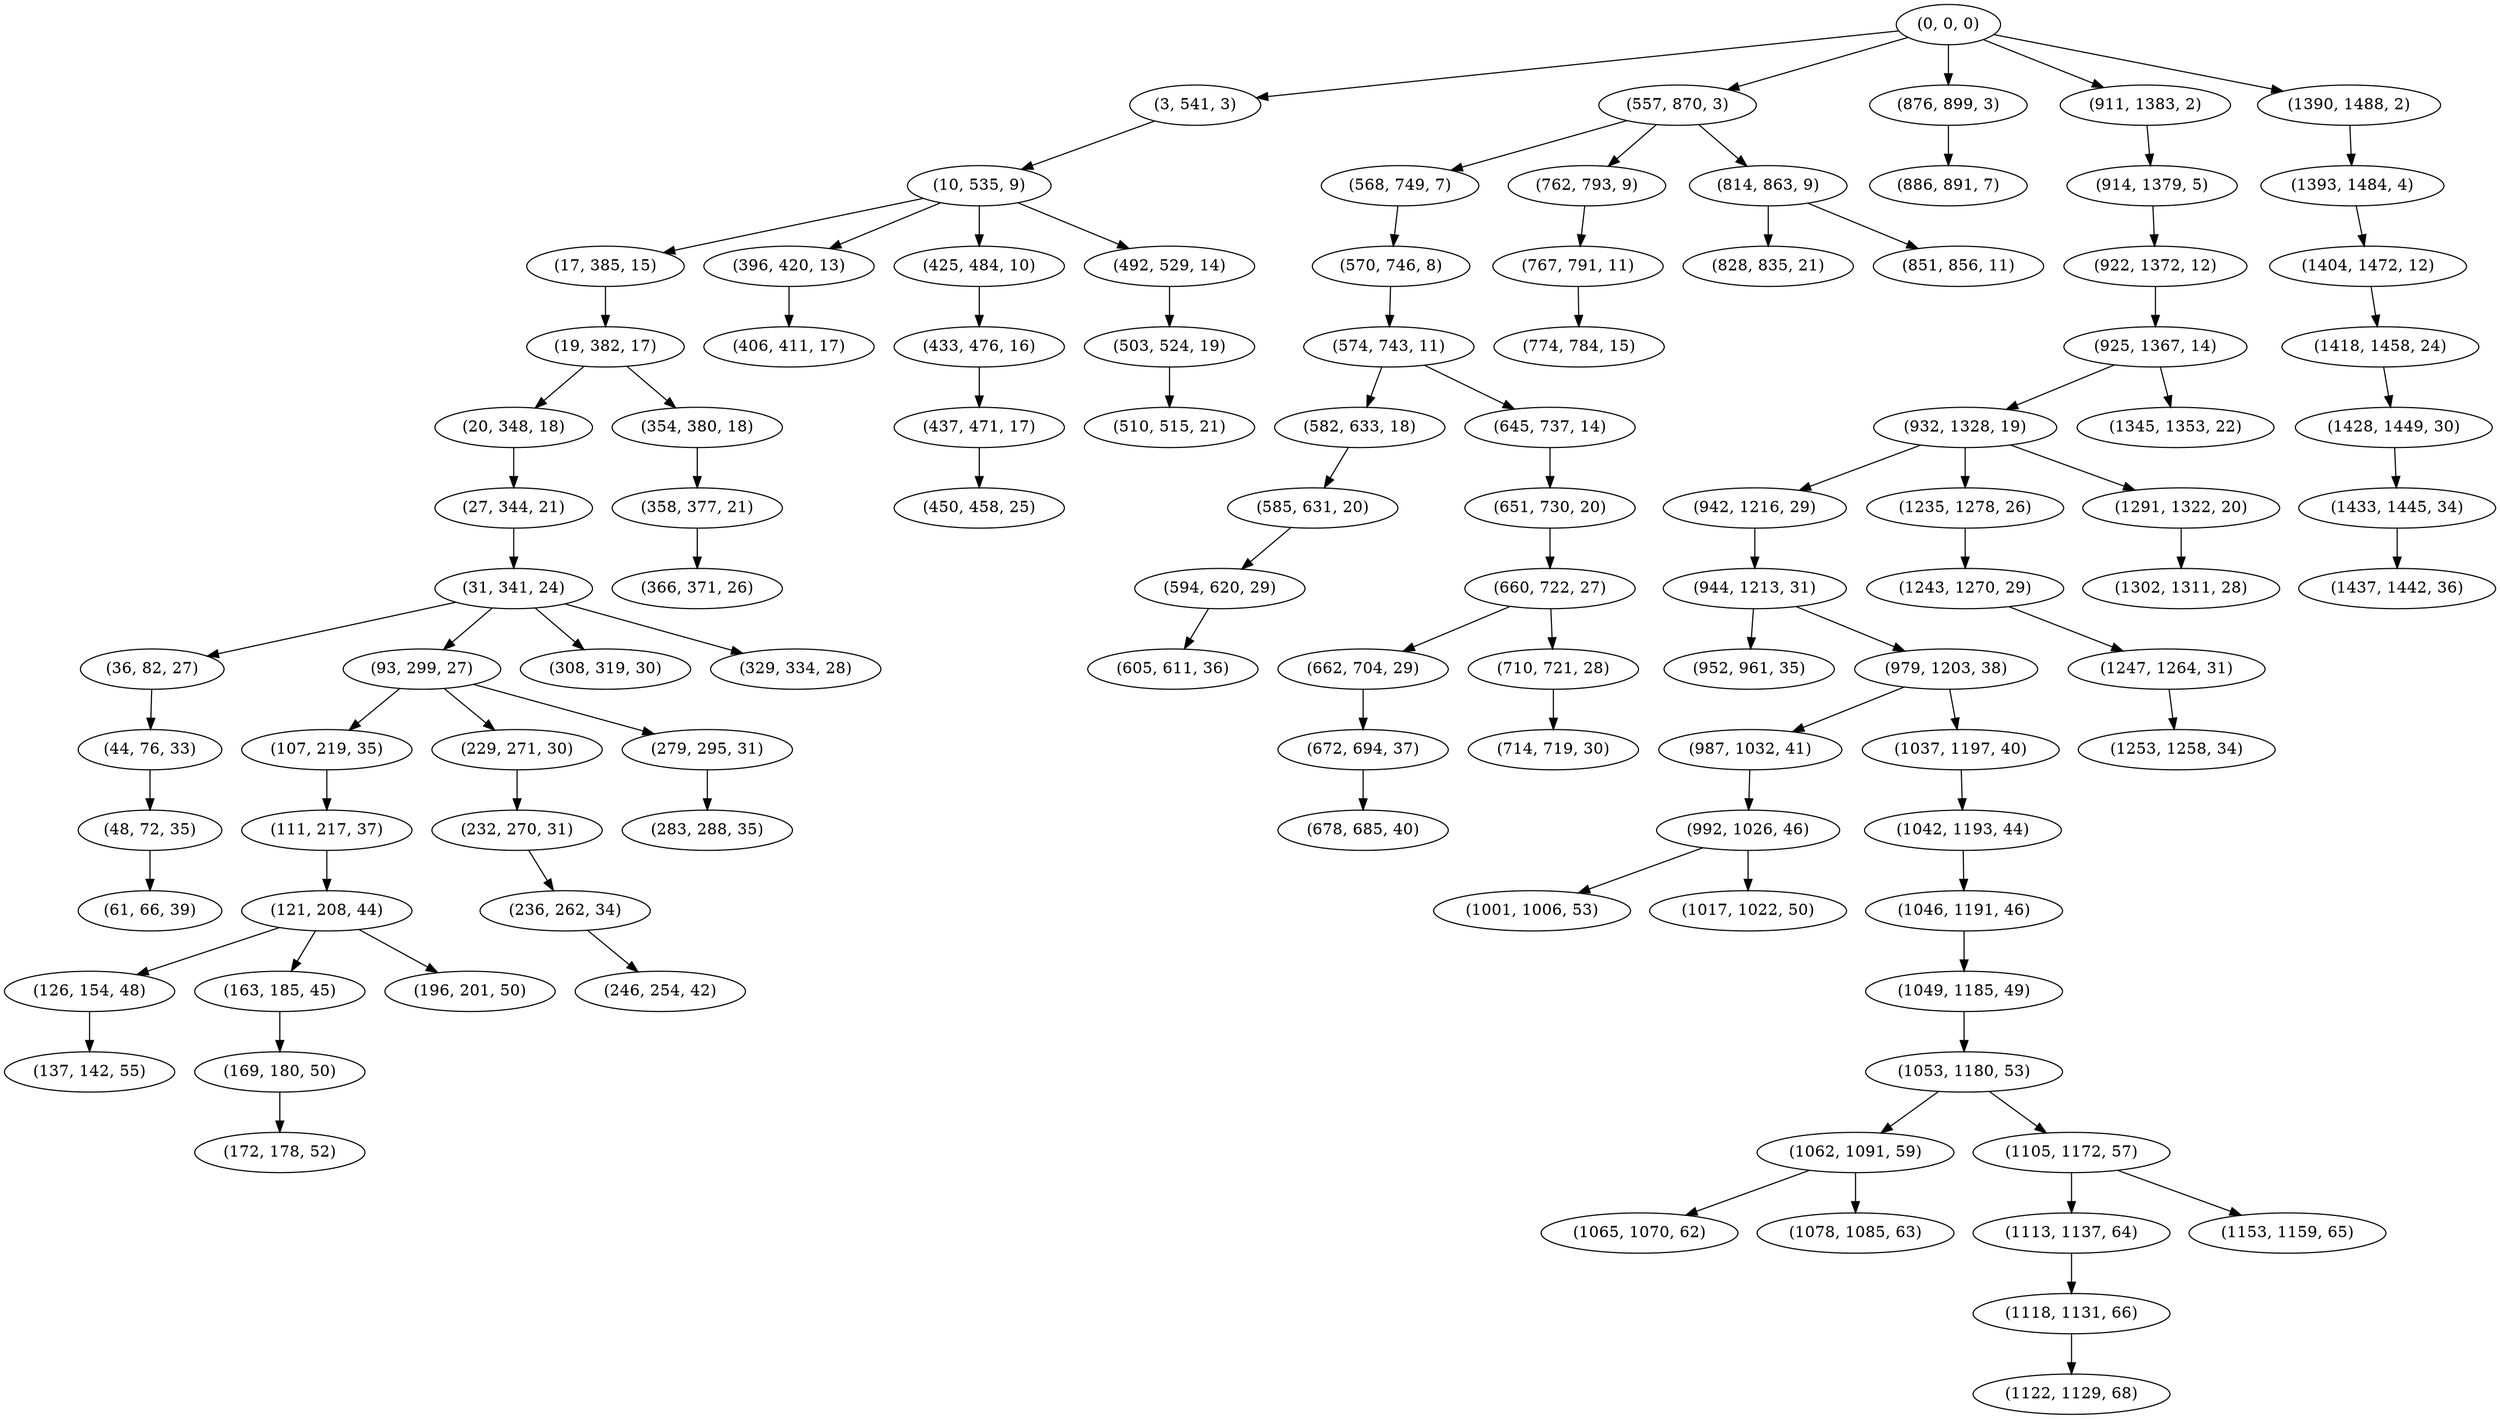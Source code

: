 digraph tree {
    "(0, 0, 0)";
    "(3, 541, 3)";
    "(10, 535, 9)";
    "(17, 385, 15)";
    "(19, 382, 17)";
    "(20, 348, 18)";
    "(27, 344, 21)";
    "(31, 341, 24)";
    "(36, 82, 27)";
    "(44, 76, 33)";
    "(48, 72, 35)";
    "(61, 66, 39)";
    "(93, 299, 27)";
    "(107, 219, 35)";
    "(111, 217, 37)";
    "(121, 208, 44)";
    "(126, 154, 48)";
    "(137, 142, 55)";
    "(163, 185, 45)";
    "(169, 180, 50)";
    "(172, 178, 52)";
    "(196, 201, 50)";
    "(229, 271, 30)";
    "(232, 270, 31)";
    "(236, 262, 34)";
    "(246, 254, 42)";
    "(279, 295, 31)";
    "(283, 288, 35)";
    "(308, 319, 30)";
    "(329, 334, 28)";
    "(354, 380, 18)";
    "(358, 377, 21)";
    "(366, 371, 26)";
    "(396, 420, 13)";
    "(406, 411, 17)";
    "(425, 484, 10)";
    "(433, 476, 16)";
    "(437, 471, 17)";
    "(450, 458, 25)";
    "(492, 529, 14)";
    "(503, 524, 19)";
    "(510, 515, 21)";
    "(557, 870, 3)";
    "(568, 749, 7)";
    "(570, 746, 8)";
    "(574, 743, 11)";
    "(582, 633, 18)";
    "(585, 631, 20)";
    "(594, 620, 29)";
    "(605, 611, 36)";
    "(645, 737, 14)";
    "(651, 730, 20)";
    "(660, 722, 27)";
    "(662, 704, 29)";
    "(672, 694, 37)";
    "(678, 685, 40)";
    "(710, 721, 28)";
    "(714, 719, 30)";
    "(762, 793, 9)";
    "(767, 791, 11)";
    "(774, 784, 15)";
    "(814, 863, 9)";
    "(828, 835, 21)";
    "(851, 856, 11)";
    "(876, 899, 3)";
    "(886, 891, 7)";
    "(911, 1383, 2)";
    "(914, 1379, 5)";
    "(922, 1372, 12)";
    "(925, 1367, 14)";
    "(932, 1328, 19)";
    "(942, 1216, 29)";
    "(944, 1213, 31)";
    "(952, 961, 35)";
    "(979, 1203, 38)";
    "(987, 1032, 41)";
    "(992, 1026, 46)";
    "(1001, 1006, 53)";
    "(1017, 1022, 50)";
    "(1037, 1197, 40)";
    "(1042, 1193, 44)";
    "(1046, 1191, 46)";
    "(1049, 1185, 49)";
    "(1053, 1180, 53)";
    "(1062, 1091, 59)";
    "(1065, 1070, 62)";
    "(1078, 1085, 63)";
    "(1105, 1172, 57)";
    "(1113, 1137, 64)";
    "(1118, 1131, 66)";
    "(1122, 1129, 68)";
    "(1153, 1159, 65)";
    "(1235, 1278, 26)";
    "(1243, 1270, 29)";
    "(1247, 1264, 31)";
    "(1253, 1258, 34)";
    "(1291, 1322, 20)";
    "(1302, 1311, 28)";
    "(1345, 1353, 22)";
    "(1390, 1488, 2)";
    "(1393, 1484, 4)";
    "(1404, 1472, 12)";
    "(1418, 1458, 24)";
    "(1428, 1449, 30)";
    "(1433, 1445, 34)";
    "(1437, 1442, 36)";
    "(0, 0, 0)" -> "(3, 541, 3)";
    "(0, 0, 0)" -> "(557, 870, 3)";
    "(0, 0, 0)" -> "(876, 899, 3)";
    "(0, 0, 0)" -> "(911, 1383, 2)";
    "(0, 0, 0)" -> "(1390, 1488, 2)";
    "(3, 541, 3)" -> "(10, 535, 9)";
    "(10, 535, 9)" -> "(17, 385, 15)";
    "(10, 535, 9)" -> "(396, 420, 13)";
    "(10, 535, 9)" -> "(425, 484, 10)";
    "(10, 535, 9)" -> "(492, 529, 14)";
    "(17, 385, 15)" -> "(19, 382, 17)";
    "(19, 382, 17)" -> "(20, 348, 18)";
    "(19, 382, 17)" -> "(354, 380, 18)";
    "(20, 348, 18)" -> "(27, 344, 21)";
    "(27, 344, 21)" -> "(31, 341, 24)";
    "(31, 341, 24)" -> "(36, 82, 27)";
    "(31, 341, 24)" -> "(93, 299, 27)";
    "(31, 341, 24)" -> "(308, 319, 30)";
    "(31, 341, 24)" -> "(329, 334, 28)";
    "(36, 82, 27)" -> "(44, 76, 33)";
    "(44, 76, 33)" -> "(48, 72, 35)";
    "(48, 72, 35)" -> "(61, 66, 39)";
    "(93, 299, 27)" -> "(107, 219, 35)";
    "(93, 299, 27)" -> "(229, 271, 30)";
    "(93, 299, 27)" -> "(279, 295, 31)";
    "(107, 219, 35)" -> "(111, 217, 37)";
    "(111, 217, 37)" -> "(121, 208, 44)";
    "(121, 208, 44)" -> "(126, 154, 48)";
    "(121, 208, 44)" -> "(163, 185, 45)";
    "(121, 208, 44)" -> "(196, 201, 50)";
    "(126, 154, 48)" -> "(137, 142, 55)";
    "(163, 185, 45)" -> "(169, 180, 50)";
    "(169, 180, 50)" -> "(172, 178, 52)";
    "(229, 271, 30)" -> "(232, 270, 31)";
    "(232, 270, 31)" -> "(236, 262, 34)";
    "(236, 262, 34)" -> "(246, 254, 42)";
    "(279, 295, 31)" -> "(283, 288, 35)";
    "(354, 380, 18)" -> "(358, 377, 21)";
    "(358, 377, 21)" -> "(366, 371, 26)";
    "(396, 420, 13)" -> "(406, 411, 17)";
    "(425, 484, 10)" -> "(433, 476, 16)";
    "(433, 476, 16)" -> "(437, 471, 17)";
    "(437, 471, 17)" -> "(450, 458, 25)";
    "(492, 529, 14)" -> "(503, 524, 19)";
    "(503, 524, 19)" -> "(510, 515, 21)";
    "(557, 870, 3)" -> "(568, 749, 7)";
    "(557, 870, 3)" -> "(762, 793, 9)";
    "(557, 870, 3)" -> "(814, 863, 9)";
    "(568, 749, 7)" -> "(570, 746, 8)";
    "(570, 746, 8)" -> "(574, 743, 11)";
    "(574, 743, 11)" -> "(582, 633, 18)";
    "(574, 743, 11)" -> "(645, 737, 14)";
    "(582, 633, 18)" -> "(585, 631, 20)";
    "(585, 631, 20)" -> "(594, 620, 29)";
    "(594, 620, 29)" -> "(605, 611, 36)";
    "(645, 737, 14)" -> "(651, 730, 20)";
    "(651, 730, 20)" -> "(660, 722, 27)";
    "(660, 722, 27)" -> "(662, 704, 29)";
    "(660, 722, 27)" -> "(710, 721, 28)";
    "(662, 704, 29)" -> "(672, 694, 37)";
    "(672, 694, 37)" -> "(678, 685, 40)";
    "(710, 721, 28)" -> "(714, 719, 30)";
    "(762, 793, 9)" -> "(767, 791, 11)";
    "(767, 791, 11)" -> "(774, 784, 15)";
    "(814, 863, 9)" -> "(828, 835, 21)";
    "(814, 863, 9)" -> "(851, 856, 11)";
    "(876, 899, 3)" -> "(886, 891, 7)";
    "(911, 1383, 2)" -> "(914, 1379, 5)";
    "(914, 1379, 5)" -> "(922, 1372, 12)";
    "(922, 1372, 12)" -> "(925, 1367, 14)";
    "(925, 1367, 14)" -> "(932, 1328, 19)";
    "(925, 1367, 14)" -> "(1345, 1353, 22)";
    "(932, 1328, 19)" -> "(942, 1216, 29)";
    "(932, 1328, 19)" -> "(1235, 1278, 26)";
    "(932, 1328, 19)" -> "(1291, 1322, 20)";
    "(942, 1216, 29)" -> "(944, 1213, 31)";
    "(944, 1213, 31)" -> "(952, 961, 35)";
    "(944, 1213, 31)" -> "(979, 1203, 38)";
    "(979, 1203, 38)" -> "(987, 1032, 41)";
    "(979, 1203, 38)" -> "(1037, 1197, 40)";
    "(987, 1032, 41)" -> "(992, 1026, 46)";
    "(992, 1026, 46)" -> "(1001, 1006, 53)";
    "(992, 1026, 46)" -> "(1017, 1022, 50)";
    "(1037, 1197, 40)" -> "(1042, 1193, 44)";
    "(1042, 1193, 44)" -> "(1046, 1191, 46)";
    "(1046, 1191, 46)" -> "(1049, 1185, 49)";
    "(1049, 1185, 49)" -> "(1053, 1180, 53)";
    "(1053, 1180, 53)" -> "(1062, 1091, 59)";
    "(1053, 1180, 53)" -> "(1105, 1172, 57)";
    "(1062, 1091, 59)" -> "(1065, 1070, 62)";
    "(1062, 1091, 59)" -> "(1078, 1085, 63)";
    "(1105, 1172, 57)" -> "(1113, 1137, 64)";
    "(1105, 1172, 57)" -> "(1153, 1159, 65)";
    "(1113, 1137, 64)" -> "(1118, 1131, 66)";
    "(1118, 1131, 66)" -> "(1122, 1129, 68)";
    "(1235, 1278, 26)" -> "(1243, 1270, 29)";
    "(1243, 1270, 29)" -> "(1247, 1264, 31)";
    "(1247, 1264, 31)" -> "(1253, 1258, 34)";
    "(1291, 1322, 20)" -> "(1302, 1311, 28)";
    "(1390, 1488, 2)" -> "(1393, 1484, 4)";
    "(1393, 1484, 4)" -> "(1404, 1472, 12)";
    "(1404, 1472, 12)" -> "(1418, 1458, 24)";
    "(1418, 1458, 24)" -> "(1428, 1449, 30)";
    "(1428, 1449, 30)" -> "(1433, 1445, 34)";
    "(1433, 1445, 34)" -> "(1437, 1442, 36)";
}
